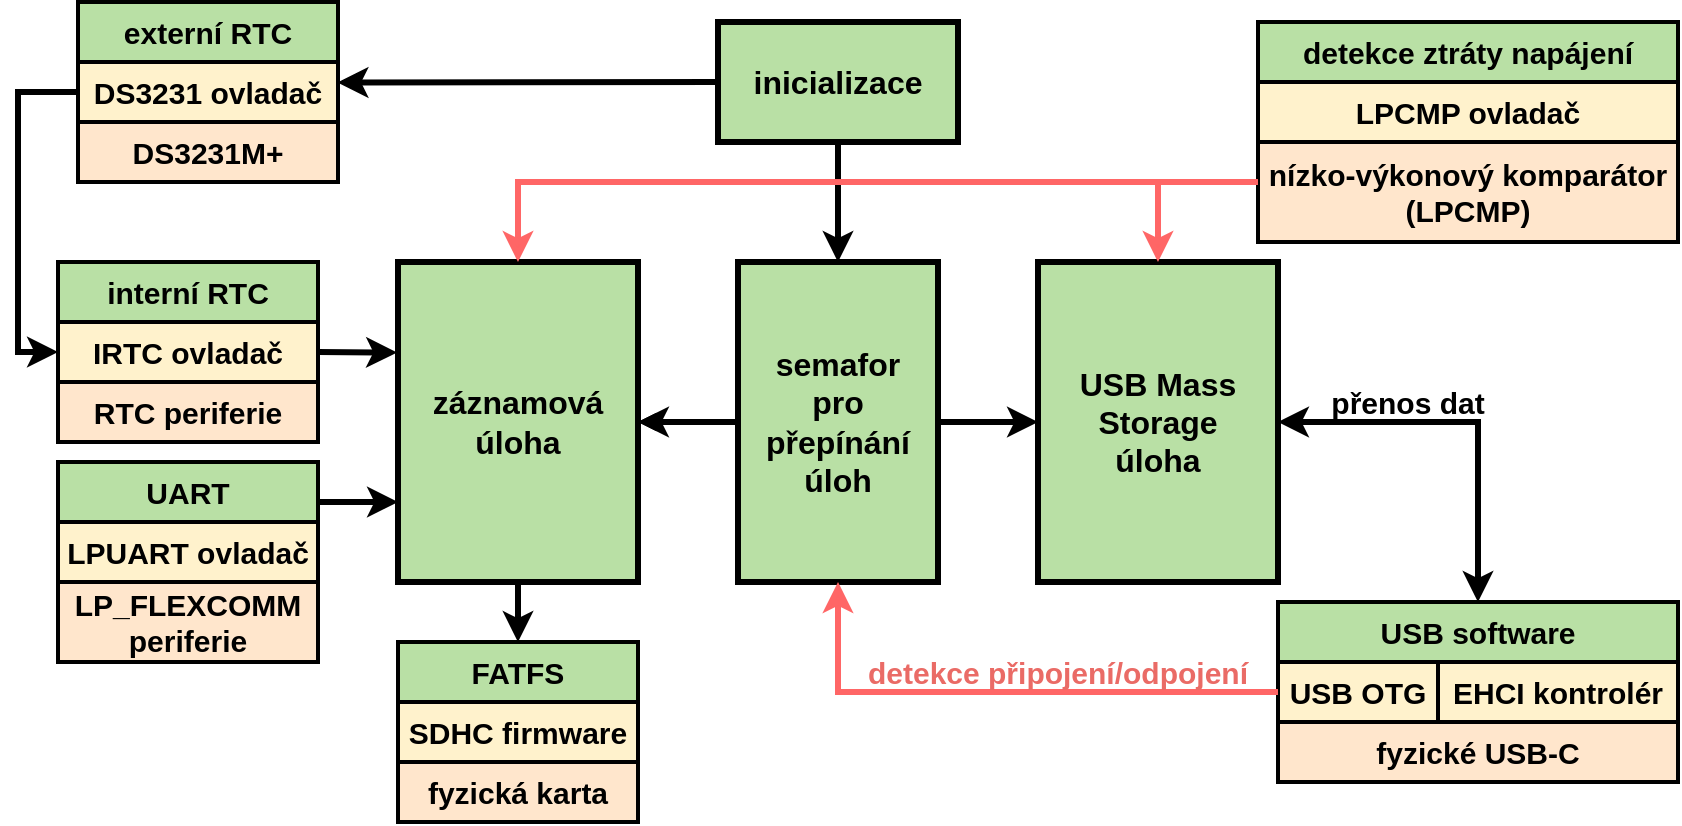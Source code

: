 <mxfile version="26.1.1">
  <diagram name="Page-1" id="-V-kWS6n9ju-NrhmhhvI">
    <mxGraphModel dx="1103" dy="643" grid="1" gridSize="10" guides="1" tooltips="1" connect="1" arrows="1" fold="1" page="1" pageScale="1" pageWidth="1169" pageHeight="827" math="0" shadow="0">
      <root>
        <mxCell id="0" />
        <mxCell id="1" parent="0" />
        <mxCell id="LFzxi-WGZ4mP3qVazpCQ-1" value="&lt;b&gt;&lt;font style=&quot;font-size: 16px;&quot;&gt;inicializace&lt;/font&gt;&lt;/b&gt;" style="rounded=0;whiteSpace=wrap;html=1;strokeWidth=3;fillColor=#B9E0A5;" vertex="1" parent="1">
          <mxGeometry x="480" y="200" width="120" height="60" as="geometry" />
        </mxCell>
        <mxCell id="LFzxi-WGZ4mP3qVazpCQ-39" value="" style="edgeStyle=orthogonalEdgeStyle;rounded=0;orthogonalLoop=1;jettySize=auto;html=1;" edge="1" parent="1" source="LFzxi-WGZ4mP3qVazpCQ-2" target="LFzxi-WGZ4mP3qVazpCQ-4">
          <mxGeometry relative="1" as="geometry" />
        </mxCell>
        <mxCell id="LFzxi-WGZ4mP3qVazpCQ-2" value="&lt;b&gt;&lt;font style=&quot;font-size: 16px;&quot;&gt;semafor&lt;/font&gt;&lt;/b&gt;&lt;div&gt;&lt;b&gt;&lt;font style=&quot;font-size: 16px;&quot;&gt;pro&lt;/font&gt;&lt;/b&gt;&lt;/div&gt;&lt;div&gt;&lt;b&gt;&lt;font style=&quot;font-size: 16px;&quot;&gt;přepínání&lt;/font&gt;&lt;/b&gt;&lt;/div&gt;&lt;div&gt;&lt;b&gt;&lt;font style=&quot;font-size: 16px;&quot;&gt;úloh&lt;/font&gt;&lt;/b&gt;&lt;/div&gt;" style="rounded=0;whiteSpace=wrap;html=1;strokeWidth=3;fillColor=#B9E0A5;" vertex="1" parent="1">
          <mxGeometry x="490" y="320" width="100" height="160" as="geometry" />
        </mxCell>
        <mxCell id="LFzxi-WGZ4mP3qVazpCQ-3" value="" style="endArrow=classic;html=1;rounded=0;exitX=0.5;exitY=1;exitDx=0;exitDy=0;entryX=0.5;entryY=0;entryDx=0;entryDy=0;strokeWidth=3;" edge="1" parent="1" source="LFzxi-WGZ4mP3qVazpCQ-1" target="LFzxi-WGZ4mP3qVazpCQ-2">
          <mxGeometry width="50" height="50" relative="1" as="geometry">
            <mxPoint x="490" y="350" as="sourcePoint" />
            <mxPoint x="540" y="300" as="targetPoint" />
          </mxGeometry>
        </mxCell>
        <mxCell id="LFzxi-WGZ4mP3qVazpCQ-4" value="&lt;b&gt;&lt;font style=&quot;font-size: 16px;&quot;&gt;záznamová&lt;/font&gt;&lt;/b&gt;&lt;div&gt;&lt;b&gt;&lt;font style=&quot;font-size: 16px;&quot;&gt;úloha&lt;/font&gt;&lt;/b&gt;&lt;/div&gt;" style="rounded=0;whiteSpace=wrap;html=1;strokeWidth=3;fillColor=#B9E0A5;" vertex="1" parent="1">
          <mxGeometry x="320" y="320" width="120" height="160" as="geometry" />
        </mxCell>
        <mxCell id="LFzxi-WGZ4mP3qVazpCQ-5" value="&lt;b&gt;&lt;font style=&quot;font-size: 16px;&quot;&gt;USB Mass&lt;/font&gt;&lt;/b&gt;&lt;div&gt;&lt;b&gt;&lt;font style=&quot;font-size: 16px;&quot;&gt;Storage&lt;br&gt;&lt;/font&gt;&lt;/b&gt;&lt;div&gt;&lt;b&gt;&lt;font style=&quot;font-size: 16px;&quot;&gt;úloha&lt;/font&gt;&lt;/b&gt;&lt;/div&gt;&lt;/div&gt;" style="rounded=0;whiteSpace=wrap;html=1;strokeWidth=3;fillColor=#B9E0A5;" vertex="1" parent="1">
          <mxGeometry x="640" y="320" width="120" height="160" as="geometry" />
        </mxCell>
        <mxCell id="LFzxi-WGZ4mP3qVazpCQ-6" value="" style="endArrow=classic;html=1;rounded=0;exitX=1;exitY=0.5;exitDx=0;exitDy=0;entryX=0;entryY=0.5;entryDx=0;entryDy=0;strokeWidth=3;" edge="1" parent="1" source="LFzxi-WGZ4mP3qVazpCQ-2" target="LFzxi-WGZ4mP3qVazpCQ-5">
          <mxGeometry width="50" height="50" relative="1" as="geometry">
            <mxPoint x="550" y="270" as="sourcePoint" />
            <mxPoint x="550" y="330" as="targetPoint" />
          </mxGeometry>
        </mxCell>
        <mxCell id="LFzxi-WGZ4mP3qVazpCQ-7" value="" style="endArrow=classic;html=1;rounded=0;exitX=0;exitY=0.5;exitDx=0;exitDy=0;entryX=1;entryY=0.5;entryDx=0;entryDy=0;strokeWidth=3;" edge="1" parent="1" source="LFzxi-WGZ4mP3qVazpCQ-2" target="LFzxi-WGZ4mP3qVazpCQ-4">
          <mxGeometry width="50" height="50" relative="1" as="geometry">
            <mxPoint x="590" y="410" as="sourcePoint" />
            <mxPoint x="650" y="410" as="targetPoint" />
          </mxGeometry>
        </mxCell>
        <mxCell id="LFzxi-WGZ4mP3qVazpCQ-8" value="&lt;b&gt;&lt;font style=&quot;font-size: 15px;&quot;&gt;detekce ztráty napájení&lt;/font&gt;&lt;/b&gt;" style="rounded=0;whiteSpace=wrap;html=1;strokeWidth=2;fillColor=#B9E0A5;" vertex="1" parent="1">
          <mxGeometry x="750" y="200" width="210" height="30" as="geometry" />
        </mxCell>
        <mxCell id="LFzxi-WGZ4mP3qVazpCQ-9" value="&lt;b&gt;&lt;font style=&quot;font-size: 15px;&quot;&gt;LPCMP ovladač&lt;/font&gt;&lt;/b&gt;" style="rounded=0;whiteSpace=wrap;html=1;strokeWidth=2;fillColor=#fff2cc;strokeColor=#000000;" vertex="1" parent="1">
          <mxGeometry x="750" y="230" width="210" height="30" as="geometry" />
        </mxCell>
        <mxCell id="LFzxi-WGZ4mP3qVazpCQ-10" value="&lt;b&gt;&lt;font style=&quot;font-size: 15px;&quot;&gt;nízko-výkonový komparátor&lt;/font&gt;&lt;/b&gt;&lt;div&gt;&lt;b&gt;&lt;font style=&quot;font-size: 15px;&quot;&gt;(LPCMP)&lt;/font&gt;&lt;/b&gt;&lt;/div&gt;" style="rounded=0;whiteSpace=wrap;html=1;strokeWidth=2;fillColor=#ffe6cc;strokeColor=#000000;" vertex="1" parent="1">
          <mxGeometry x="750" y="260" width="210" height="50" as="geometry" />
        </mxCell>
        <mxCell id="LFzxi-WGZ4mP3qVazpCQ-11" value="" style="endArrow=classic;html=1;rounded=0;entryX=0.5;entryY=0;entryDx=0;entryDy=0;strokeWidth=3;fillColor=#f8cecc;strokeColor=#FF6666;" edge="1" parent="1" target="LFzxi-WGZ4mP3qVazpCQ-5">
          <mxGeometry width="50" height="50" relative="1" as="geometry">
            <mxPoint x="750" y="280" as="sourcePoint" />
            <mxPoint x="560" y="290" as="targetPoint" />
            <Array as="points">
              <mxPoint x="700" y="280" />
            </Array>
          </mxGeometry>
        </mxCell>
        <mxCell id="LFzxi-WGZ4mP3qVazpCQ-12" value="" style="endArrow=classic;html=1;rounded=0;entryX=0.5;entryY=0;entryDx=0;entryDy=0;fillColor=#f8cecc;strokeColor=#FF6666;strokeWidth=3;" edge="1" parent="1" target="LFzxi-WGZ4mP3qVazpCQ-4">
          <mxGeometry width="50" height="50" relative="1" as="geometry">
            <mxPoint x="700" y="280" as="sourcePoint" />
            <mxPoint x="560" y="290" as="targetPoint" />
            <Array as="points">
              <mxPoint x="380" y="280" />
            </Array>
          </mxGeometry>
        </mxCell>
        <mxCell id="LFzxi-WGZ4mP3qVazpCQ-14" value="&lt;b&gt;&lt;font style=&quot;font-size: 15px;&quot;&gt;USB software&lt;/font&gt;&lt;/b&gt;" style="rounded=0;whiteSpace=wrap;html=1;strokeWidth=2;fillColor=#B9E0A5;strokeColor=#000000;" vertex="1" parent="1">
          <mxGeometry x="760" y="490" width="200" height="30" as="geometry" />
        </mxCell>
        <mxCell id="LFzxi-WGZ4mP3qVazpCQ-15" value="&lt;b&gt;&lt;font style=&quot;font-size: 15px;&quot;&gt;EHCI kontrolér&lt;/font&gt;&lt;/b&gt;" style="rounded=0;whiteSpace=wrap;html=1;strokeWidth=2;fillColor=#fff2cc;strokeColor=#000000;" vertex="1" parent="1">
          <mxGeometry x="840" y="520" width="120" height="30" as="geometry" />
        </mxCell>
        <mxCell id="LFzxi-WGZ4mP3qVazpCQ-16" value="&lt;b&gt;&lt;font style=&quot;font-size: 15px;&quot;&gt;fyzické USB-C&lt;/font&gt;&lt;/b&gt;" style="rounded=0;whiteSpace=wrap;html=1;strokeWidth=2;fillColor=#ffe6cc;strokeColor=#000000;" vertex="1" parent="1">
          <mxGeometry x="760" y="550" width="200" height="30" as="geometry" />
        </mxCell>
        <mxCell id="LFzxi-WGZ4mP3qVazpCQ-17" value="&lt;b&gt;&lt;font style=&quot;font-size: 15px;&quot;&gt;USB OTG&lt;/font&gt;&lt;/b&gt;" style="rounded=0;whiteSpace=wrap;html=1;strokeWidth=2;fillColor=#fff2cc;strokeColor=#000000;" vertex="1" parent="1">
          <mxGeometry x="760" y="520" width="80" height="30" as="geometry" />
        </mxCell>
        <mxCell id="LFzxi-WGZ4mP3qVazpCQ-18" value="" style="endArrow=classic;startArrow=classic;html=1;rounded=0;exitX=0.5;exitY=0;exitDx=0;exitDy=0;entryX=1;entryY=0.5;entryDx=0;entryDy=0;strokeWidth=3;" edge="1" parent="1" source="LFzxi-WGZ4mP3qVazpCQ-14" target="LFzxi-WGZ4mP3qVazpCQ-5">
          <mxGeometry width="50" height="50" relative="1" as="geometry">
            <mxPoint x="620" y="430" as="sourcePoint" />
            <mxPoint x="670" y="380" as="targetPoint" />
            <Array as="points">
              <mxPoint x="860" y="400" />
            </Array>
          </mxGeometry>
        </mxCell>
        <mxCell id="LFzxi-WGZ4mP3qVazpCQ-19" value="&lt;b&gt;&lt;font style=&quot;font-size: 15px;&quot;&gt;přenos dat&lt;/font&gt;&lt;/b&gt;" style="text;html=1;align=center;verticalAlign=middle;whiteSpace=wrap;rounded=0;" vertex="1" parent="1">
          <mxGeometry x="770" y="380" width="110" height="20" as="geometry" />
        </mxCell>
        <mxCell id="LFzxi-WGZ4mP3qVazpCQ-20" value="" style="endArrow=classic;html=1;rounded=0;exitX=0;exitY=0.5;exitDx=0;exitDy=0;entryX=0.5;entryY=1;entryDx=0;entryDy=0;strokeWidth=3;fillColor=#f8cecc;strokeColor=#FF6666;" edge="1" parent="1" source="LFzxi-WGZ4mP3qVazpCQ-17" target="LFzxi-WGZ4mP3qVazpCQ-2">
          <mxGeometry width="50" height="50" relative="1" as="geometry">
            <mxPoint x="610" y="540" as="sourcePoint" />
            <mxPoint x="660" y="490" as="targetPoint" />
            <Array as="points">
              <mxPoint x="540" y="535" />
            </Array>
          </mxGeometry>
        </mxCell>
        <mxCell id="LFzxi-WGZ4mP3qVazpCQ-21" value="&lt;b&gt;&lt;font style=&quot;color: rgb(234, 107, 102); font-size: 15px;&quot;&gt;detekce připojení/odpojení&lt;/font&gt;&lt;/b&gt;" style="text;html=1;align=center;verticalAlign=middle;whiteSpace=wrap;rounded=0;" vertex="1" parent="1">
          <mxGeometry x="540" y="510" width="220" height="30" as="geometry" />
        </mxCell>
        <mxCell id="LFzxi-WGZ4mP3qVazpCQ-22" value="&lt;b&gt;&lt;font style=&quot;font-size: 15px;&quot;&gt;FATFS&lt;/font&gt;&lt;/b&gt;" style="rounded=0;whiteSpace=wrap;html=1;strokeWidth=2;fillColor=#B9E0A5;" vertex="1" parent="1">
          <mxGeometry x="320" y="510" width="120" height="30" as="geometry" />
        </mxCell>
        <mxCell id="LFzxi-WGZ4mP3qVazpCQ-23" value="&lt;b&gt;&lt;font style=&quot;font-size: 15px;&quot;&gt;SDHC firmware&lt;/font&gt;&lt;/b&gt;" style="rounded=0;whiteSpace=wrap;html=1;strokeWidth=2;fillColor=#fff2cc;strokeColor=#000000;" vertex="1" parent="1">
          <mxGeometry x="320" y="540" width="120" height="30" as="geometry" />
        </mxCell>
        <mxCell id="LFzxi-WGZ4mP3qVazpCQ-24" value="&lt;b&gt;&lt;font style=&quot;font-size: 15px;&quot;&gt;fyzická karta&lt;/font&gt;&lt;/b&gt;" style="rounded=0;whiteSpace=wrap;html=1;strokeWidth=2;fillColor=#ffe6cc;strokeColor=#000000;" vertex="1" parent="1">
          <mxGeometry x="320" y="570" width="120" height="30" as="geometry" />
        </mxCell>
        <mxCell id="LFzxi-WGZ4mP3qVazpCQ-25" value="" style="endArrow=classic;html=1;rounded=0;entryX=0.5;entryY=0;entryDx=0;entryDy=0;exitX=0.5;exitY=1;exitDx=0;exitDy=0;strokeWidth=3;" edge="1" parent="1" source="LFzxi-WGZ4mP3qVazpCQ-4" target="LFzxi-WGZ4mP3qVazpCQ-22">
          <mxGeometry width="50" height="50" relative="1" as="geometry">
            <mxPoint x="370" y="410" as="sourcePoint" />
            <mxPoint x="420" y="360" as="targetPoint" />
          </mxGeometry>
        </mxCell>
        <mxCell id="LFzxi-WGZ4mP3qVazpCQ-26" value="&lt;b&gt;&lt;font style=&quot;font-size: 15px;&quot;&gt;externí RTC&lt;/font&gt;&lt;/b&gt;" style="rounded=0;whiteSpace=wrap;html=1;strokeWidth=2;fillColor=#B9E0A5;" vertex="1" parent="1">
          <mxGeometry x="160" y="190" width="130" height="30" as="geometry" />
        </mxCell>
        <mxCell id="LFzxi-WGZ4mP3qVazpCQ-27" value="&lt;b&gt;&lt;font style=&quot;font-size: 15px;&quot;&gt;DS3231 ovladač&lt;/font&gt;&lt;/b&gt;" style="rounded=0;whiteSpace=wrap;html=1;strokeWidth=2;fillColor=#fff2cc;strokeColor=#000000;" vertex="1" parent="1">
          <mxGeometry x="160" y="220" width="130" height="30" as="geometry" />
        </mxCell>
        <mxCell id="LFzxi-WGZ4mP3qVazpCQ-28" value="&lt;b&gt;&lt;font style=&quot;font-size: 15px;&quot;&gt;DS3231M+&lt;/font&gt;&lt;/b&gt;" style="rounded=0;whiteSpace=wrap;html=1;strokeWidth=2;fillColor=#ffe6cc;strokeColor=#000000;" vertex="1" parent="1">
          <mxGeometry x="160" y="250" width="130" height="30" as="geometry" />
        </mxCell>
        <mxCell id="LFzxi-WGZ4mP3qVazpCQ-29" value="" style="endArrow=classic;html=1;rounded=0;entryX=0.998;entryY=0.341;entryDx=0;entryDy=0;exitX=0;exitY=0.5;exitDx=0;exitDy=0;strokeWidth=3;entryPerimeter=0;" edge="1" parent="1" source="LFzxi-WGZ4mP3qVazpCQ-1" target="LFzxi-WGZ4mP3qVazpCQ-27">
          <mxGeometry width="50" height="50" relative="1" as="geometry">
            <mxPoint x="370" y="440" as="sourcePoint" />
            <mxPoint x="420" y="390" as="targetPoint" />
          </mxGeometry>
        </mxCell>
        <mxCell id="LFzxi-WGZ4mP3qVazpCQ-30" value="&lt;b&gt;&lt;font style=&quot;font-size: 15px;&quot;&gt;interní RTC&lt;/font&gt;&lt;/b&gt;" style="rounded=0;whiteSpace=wrap;html=1;strokeWidth=2;fillColor=#B9E0A5;" vertex="1" parent="1">
          <mxGeometry x="150" y="320" width="130" height="30" as="geometry" />
        </mxCell>
        <mxCell id="LFzxi-WGZ4mP3qVazpCQ-31" value="&lt;b&gt;&lt;font style=&quot;font-size: 15px;&quot;&gt;IRTC ovladač&lt;/font&gt;&lt;/b&gt;" style="rounded=0;whiteSpace=wrap;html=1;strokeWidth=2;fillColor=#fff2cc;strokeColor=#000000;" vertex="1" parent="1">
          <mxGeometry x="150" y="350" width="130" height="30" as="geometry" />
        </mxCell>
        <mxCell id="LFzxi-WGZ4mP3qVazpCQ-32" value="&lt;b&gt;&lt;font style=&quot;font-size: 15px;&quot;&gt;RTC periferie&lt;/font&gt;&lt;/b&gt;" style="rounded=0;whiteSpace=wrap;html=1;strokeWidth=2;fillColor=#ffe6cc;strokeColor=#000000;" vertex="1" parent="1">
          <mxGeometry x="150" y="380" width="130" height="30" as="geometry" />
        </mxCell>
        <mxCell id="LFzxi-WGZ4mP3qVazpCQ-33" value="" style="endArrow=classic;html=1;rounded=0;exitX=1;exitY=0.5;exitDx=0;exitDy=0;entryX=-0.004;entryY=0.283;entryDx=0;entryDy=0;entryPerimeter=0;strokeWidth=3;" edge="1" parent="1" source="LFzxi-WGZ4mP3qVazpCQ-31" target="LFzxi-WGZ4mP3qVazpCQ-4">
          <mxGeometry width="50" height="50" relative="1" as="geometry">
            <mxPoint x="370" y="440" as="sourcePoint" />
            <mxPoint x="320" y="390" as="targetPoint" />
          </mxGeometry>
        </mxCell>
        <mxCell id="LFzxi-WGZ4mP3qVazpCQ-34" value="&lt;font style=&quot;font-size: 15px;&quot;&gt;&lt;b style=&quot;&quot;&gt;UART&lt;/b&gt;&lt;/font&gt;" style="rounded=0;whiteSpace=wrap;html=1;strokeWidth=2;fillColor=#B9E0A5;" vertex="1" parent="1">
          <mxGeometry x="150" y="420" width="130" height="30" as="geometry" />
        </mxCell>
        <mxCell id="LFzxi-WGZ4mP3qVazpCQ-35" value="&lt;b&gt;&lt;font style=&quot;font-size: 15px;&quot;&gt;LPUART ovladač&lt;/font&gt;&lt;/b&gt;" style="rounded=0;whiteSpace=wrap;html=1;strokeWidth=2;fillColor=#fff2cc;strokeColor=#000000;" vertex="1" parent="1">
          <mxGeometry x="150" y="450" width="130" height="30" as="geometry" />
        </mxCell>
        <mxCell id="LFzxi-WGZ4mP3qVazpCQ-36" value="&lt;b&gt;&lt;font style=&quot;font-size: 15px;&quot;&gt;LP_FLEXCOMM&lt;/font&gt;&lt;/b&gt;&lt;div&gt;&lt;b&gt;&lt;font style=&quot;font-size: 15px;&quot;&gt;periferie&lt;/font&gt;&lt;/b&gt;&lt;/div&gt;" style="rounded=0;whiteSpace=wrap;html=1;strokeWidth=2;fillColor=#ffe6cc;strokeColor=#000000;" vertex="1" parent="1">
          <mxGeometry x="150" y="480" width="130" height="40" as="geometry" />
        </mxCell>
        <mxCell id="LFzxi-WGZ4mP3qVazpCQ-37" value="" style="endArrow=classic;html=1;rounded=0;entryX=0;entryY=0.75;entryDx=0;entryDy=0;exitX=1.003;exitY=0.667;exitDx=0;exitDy=0;exitPerimeter=0;strokeWidth=3;" edge="1" parent="1" source="LFzxi-WGZ4mP3qVazpCQ-34" target="LFzxi-WGZ4mP3qVazpCQ-4">
          <mxGeometry width="50" height="50" relative="1" as="geometry">
            <mxPoint x="195" y="570" as="sourcePoint" />
            <mxPoint x="245" y="520" as="targetPoint" />
          </mxGeometry>
        </mxCell>
        <mxCell id="LFzxi-WGZ4mP3qVazpCQ-38" value="" style="endArrow=classic;html=1;rounded=0;exitX=0;exitY=0.5;exitDx=0;exitDy=0;entryX=0;entryY=0.5;entryDx=0;entryDy=0;strokeWidth=3;" edge="1" parent="1" source="LFzxi-WGZ4mP3qVazpCQ-27" target="LFzxi-WGZ4mP3qVazpCQ-31">
          <mxGeometry width="50" height="50" relative="1" as="geometry">
            <mxPoint x="110" y="410" as="sourcePoint" />
            <mxPoint x="160" y="360" as="targetPoint" />
            <Array as="points">
              <mxPoint x="130" y="235" />
              <mxPoint x="130" y="365" />
            </Array>
          </mxGeometry>
        </mxCell>
      </root>
    </mxGraphModel>
  </diagram>
</mxfile>
